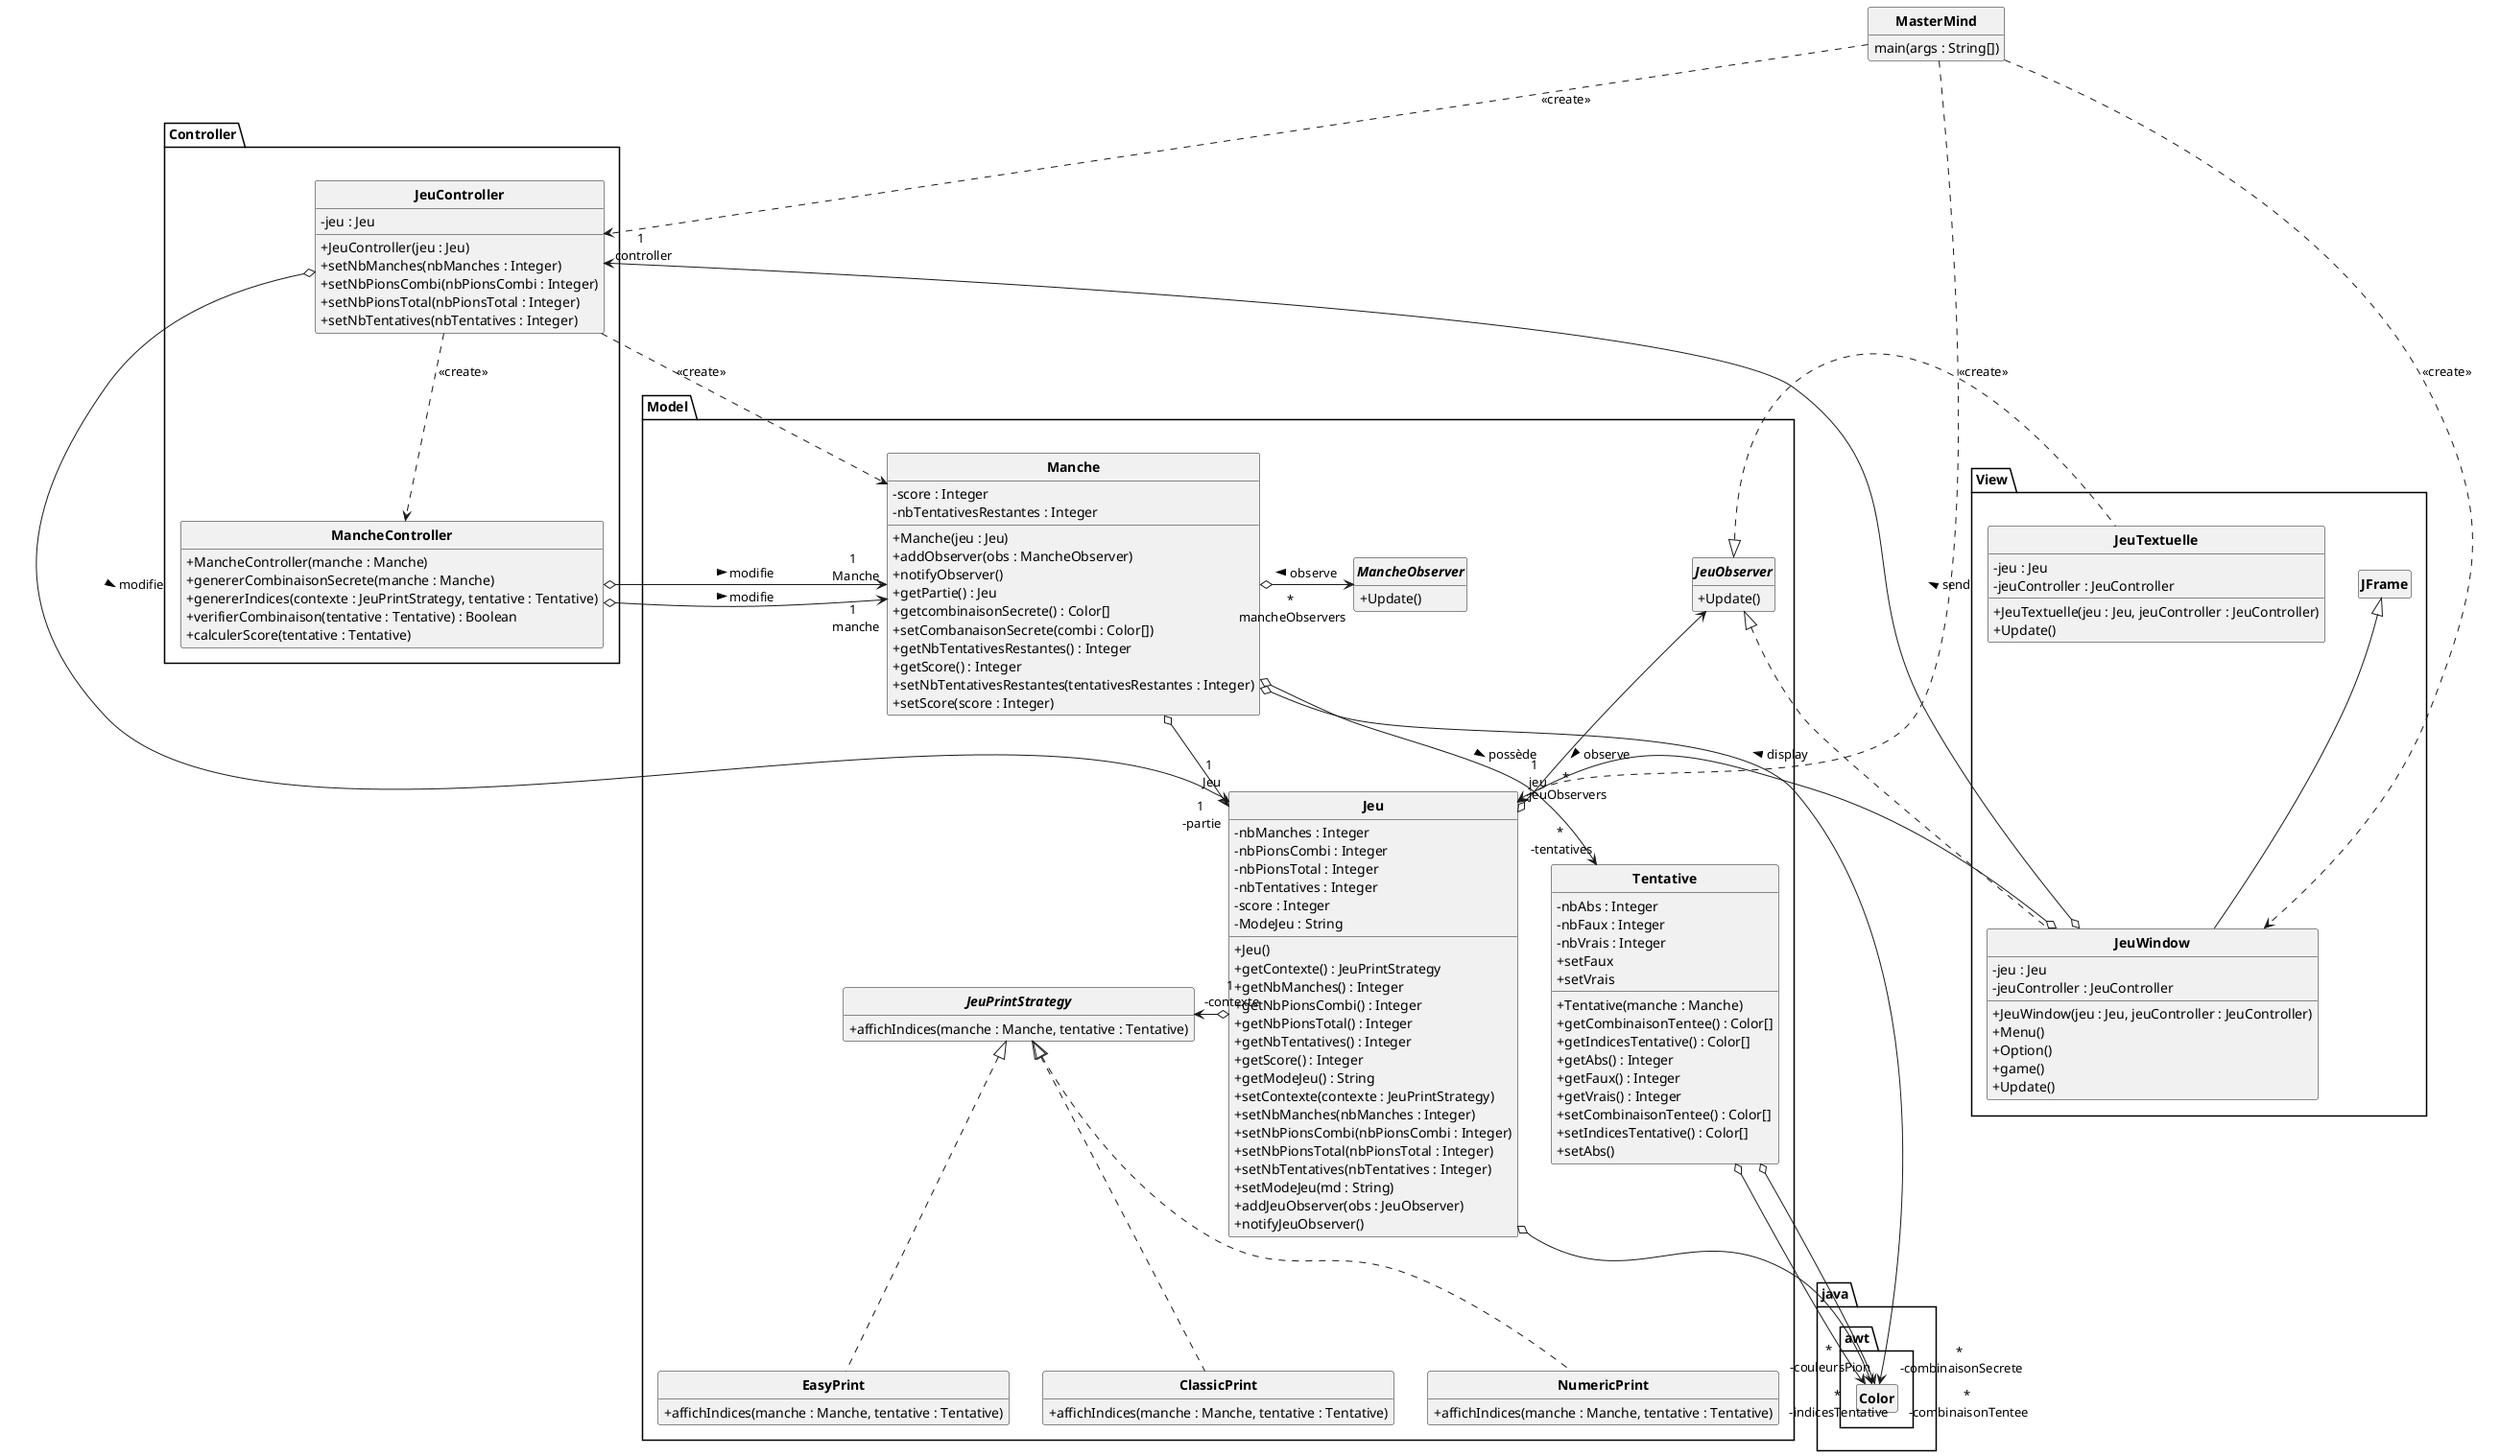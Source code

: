 @startuml
'https://plantuml.com/class-diagram

skinparam classAttributeIconSize 0
skinparam classFontStyle Bold
skinparam style strictuml
hide empty members

package Controller{

    class JeuController{
        - jeu : Jeu
        + JeuController(jeu : Jeu)
        + setNbManches(nbManches : Integer)
        + setNbPionsCombi(nbPionsCombi : Integer)
        + setNbPionsTotal(nbPionsTotal : Integer)
        + setNbTentatives(nbTentatives : Integer)
    }

    class MancheController
    {
        + MancheController(manche : Manche)
        + genererCombinaisonSecrete(manche : Manche)
        + genererIndices(contexte : JeuPrintStrategy, tentative : Tentative)
        + verifierCombinaison(tentative : Tentative) : Boolean
        + calculerScore(tentative : Tentative)
    }
}

package java.awt{
    class Color
}

package Model{

    class Jeu{
        - nbManches : Integer
        - nbPionsCombi : Integer
        - nbPionsTotal : Integer
        - nbTentatives : Integer
        - score : Integer
        -ModeJeu : String
        + Jeu()
        + getContexte() : JeuPrintStrategy
        + getNbManches() : Integer
        + getNbPionsCombi() : Integer
        + getNbPionsTotal() : Integer
        + getNbTentatives() : Integer
        + getScore() : Integer
        + getModeJeu() : String
        + setContexte(contexte : JeuPrintStrategy)
        + setNbManches(nbManches : Integer)
        + setNbPionsCombi(nbPionsCombi : Integer)
        + setNbPionsTotal(nbPionsTotal : Integer)
        + setNbTentatives(nbTentatives : Integer)
        + setModeJeu(md : String)
        + addJeuObserver(obs : JeuObserver)
        + notifyJeuObserver()
    }
    Manche o--> "1\n -partie" Jeu
    '''Jeu o-u-> "*\n -manches" Manche

    class Manche {
        - score : Integer
        - nbTentativesRestantes : Integer
        + Manche(jeu : Jeu)
        + addObserver(obs : MancheObserver)
        + notifyObserver()
        + getPartie() : Jeu
        + getcombinaisonSecrete() : Color[]
        + setCombanaisonSecrete(combi : Color[])
        + getNbTentativesRestantes() : Integer
        + getScore() : Integer
        + setNbTentativesRestantes(tentativesRestantes : Integer)
        + setScore(score : Integer)
    }
    Jeu o-d->"*\n -couleursPion" Color
    Manche o-d->"*\n -combinaisonSecrete" Color

    class Tentative{
        -nbAbs : Integer
        -nbFaux : Integer
        -nbVrais : Integer
        +Tentative(manche : Manche)
        +getCombinaisonTentee() : Color[]
        +getIndicesTentative() : Color[]
        +getAbs() : Integer
        +getFaux() : Integer
        +getVrais() : Integer
        +setCombinaisonTentee() : Color[]
        +setIndicesTentative() : Color[]
        +setAbs()
        +setFaux
        +setVrais
    }
    Tentative o-d->"*\n -combinaisonTentee" Color
    Tentative o-d->"*\n -indicesTentative" Color

    Manche o-d-> "*\n -tentatives" Tentative : > possède

    interface JeuObserver{
        + Update()
    }
    interface MancheObserver{
       + Update()
    }

    interface JeuPrintStrategy{
        + affichIndices(manche : Manche, tentative : Tentative)
    }

    class EasyPrint implements JeuPrintStrategy{
        + affichIndices(manche : Manche, tentative : Tentative)
    }
    class ClassicPrint implements JeuPrintStrategy{
        + affichIndices(manche : Manche, tentative : Tentative)
    }
    class NumericPrint implements JeuPrintStrategy{
        + affichIndices(manche : Manche, tentative : Tentative)
    }

    Jeu "1\n -contexte" o-> JeuPrintStrategy

}
package View{
    class JeuWindow extends JFrame implements Model.JeuObserver{
        - jeu : Jeu
        - jeuController : JeuController
        + JeuWindow(jeu : Jeu, jeuController : JeuController)
        + Menu()
        + Option()
        + game()
        + Update()
    }

    class JeuTextuelle implements Model.JeuObserver
    {
        -jeu : Jeu
        -jeuController : JeuController
        +JeuTextuelle(jeu : Jeu, jeuController : JeuController)
        +Update()
    }
}
class MasterMind
{
    main(args : String[])
}
View.JeuWindow o-> "1 \n controller"Controller.JeuController : > send
View.JeuWindow o->"1 \n jeu" Model.Jeu : > display
MasterMind ..> View.JeuWindow : <<create>>
MasterMind ..> Controller.JeuController : <<create>>
MasterMind ..> Model.Jeu : <<create>>
Model.Jeu "*\n jeuObservers" o-u-> Model.JeuObserver : < observe
Model.Manche "*\n mancheObservers" o-> Model.MancheObserver : < observe
Controller.JeuController  ..> Model.Manche : <<create>>
Controller.JeuController  ..> Controller.MancheController : <<create>>
Controller.MancheController o-u->"1 \n Manche" Model.Manche : > modifie
Controller.JeuController o->"1 \n Jeu" Model.Jeu : > modifie
Controller.MancheController o->"1 \n manche" Model.Manche : > modifie
@enduml